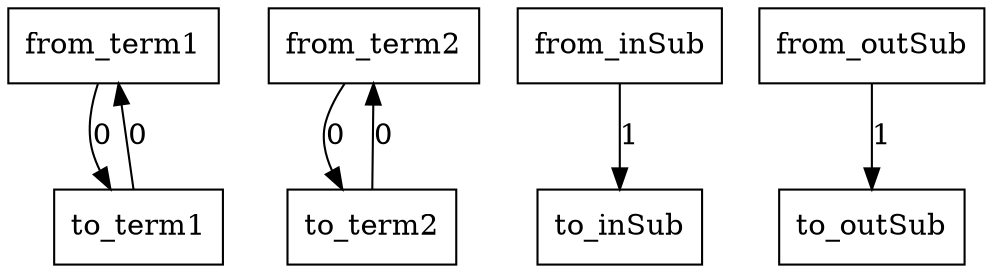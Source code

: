 digraph {
    graph [rankdir=TB
          ,bgcolor=transparent];
    node [shape=box
         ,fillcolor=white
         ,style=filled];
    0 [label=<from_term1>];
    1 [label=<from_term2>];
    2 [label=<from_inSub>];
    3 [label=<from_outSub>];
    4 [label=<to_term1>];
    5 [label=<to_term2>];
    6 [label=<to_inSub>];
    7 [label=<to_outSub>];
    0 -> 4 [label=0];
    1 -> 5 [label=0];
    2 -> 6 [label=1];
    3 -> 7 [label=1];
    4 -> 0 [label=0];
    5 -> 1 [label=0];
}